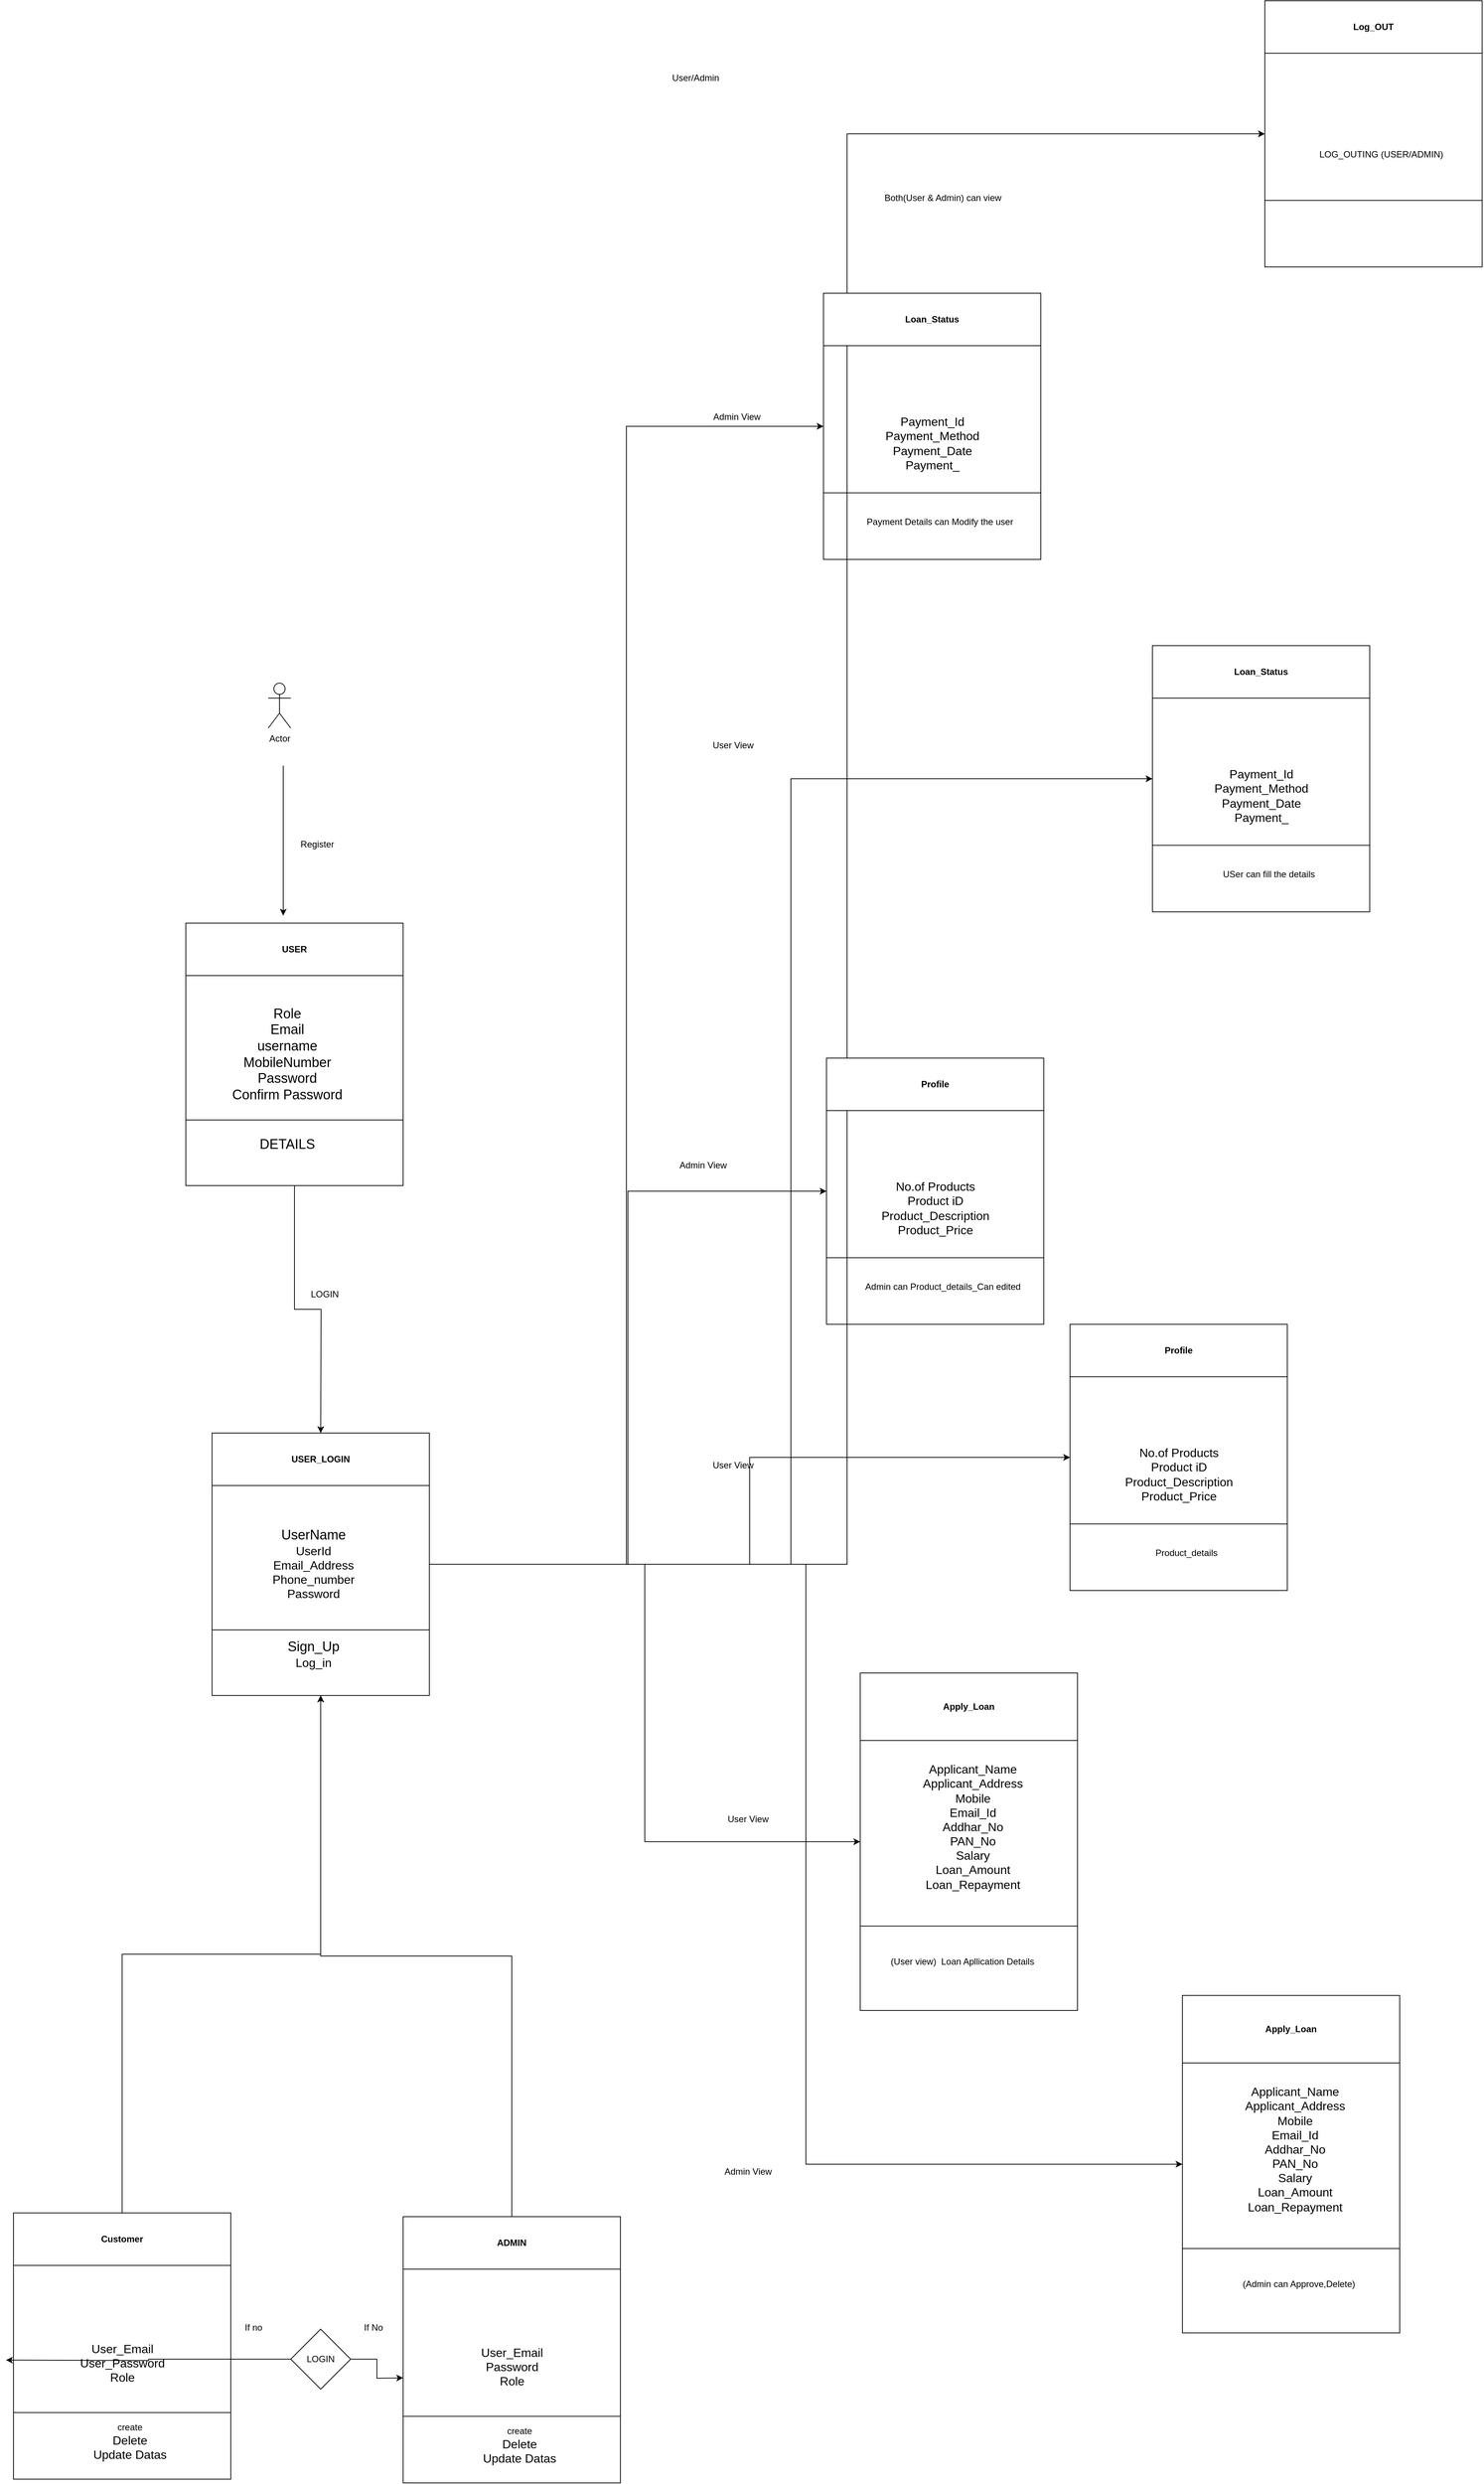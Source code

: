 <mxfile version="24.7.4">
  <diagram name="Page-1" id="b5b7bab2-c9e2-2cf4-8b2a-24fd1a2a6d21">
    <mxGraphModel dx="2647" dy="5150" grid="1" gridSize="10" guides="1" tooltips="1" connect="1" arrows="1" fold="1" page="1" pageScale="1" pageWidth="827" pageHeight="1169" background="none" math="0" shadow="0">
      <root>
        <mxCell id="0" />
        <mxCell id="1" parent="0" />
        <mxCell id="Hggh7xbr4pyCha5w0upt-12" style="edgeStyle=orthogonalEdgeStyle;rounded=0;orthogonalLoop=1;jettySize=auto;html=1;exitX=1;exitY=0.5;exitDx=0;exitDy=0;entryX=0;entryY=0.5;entryDx=0;entryDy=0;" parent="1" source="2KIOIuE71l9Fych7bbH_-1" edge="1" target="2KIOIuE71l9Fych7bbH_-42">
          <mxGeometry relative="1" as="geometry">
            <mxPoint x="1250" y="-380" as="targetPoint" />
          </mxGeometry>
        </mxCell>
        <mxCell id="Hggh7xbr4pyCha5w0upt-13" style="edgeStyle=orthogonalEdgeStyle;rounded=0;orthogonalLoop=1;jettySize=auto;html=1;entryX=0;entryY=0.5;entryDx=0;entryDy=0;" parent="1" source="2KIOIuE71l9Fych7bbH_-1" target="2KIOIuE71l9Fych7bbH_-37" edge="1">
          <mxGeometry relative="1" as="geometry" />
        </mxCell>
        <mxCell id="Hggh7xbr4pyCha5w0upt-14" style="edgeStyle=orthogonalEdgeStyle;rounded=0;orthogonalLoop=1;jettySize=auto;html=1;entryX=0;entryY=0.5;entryDx=0;entryDy=0;" parent="1" source="2KIOIuE71l9Fych7bbH_-1" target="2KIOIuE71l9Fych7bbH_-30" edge="1">
          <mxGeometry relative="1" as="geometry" />
        </mxCell>
        <mxCell id="Hggh7xbr4pyCha5w0upt-18" style="edgeStyle=orthogonalEdgeStyle;rounded=0;orthogonalLoop=1;jettySize=auto;html=1;entryX=0;entryY=0.5;entryDx=0;entryDy=0;" parent="1" source="2KIOIuE71l9Fych7bbH_-1" target="Hggh7xbr4pyCha5w0upt-15" edge="1">
          <mxGeometry relative="1" as="geometry" />
        </mxCell>
        <mxCell id="8pSa43I6UidACVbnx78g-10" style="edgeStyle=orthogonalEdgeStyle;rounded=0;orthogonalLoop=1;jettySize=auto;html=1;entryX=0;entryY=0.5;entryDx=0;entryDy=0;" edge="1" parent="1" source="2KIOIuE71l9Fych7bbH_-1" target="8pSa43I6UidACVbnx78g-7">
          <mxGeometry relative="1" as="geometry" />
        </mxCell>
        <mxCell id="8pSa43I6UidACVbnx78g-19" style="edgeStyle=orthogonalEdgeStyle;rounded=0;orthogonalLoop=1;jettySize=auto;html=1;exitX=1;exitY=0.5;exitDx=0;exitDy=0;entryX=0;entryY=0.5;entryDx=0;entryDy=0;" edge="1" parent="1" source="2KIOIuE71l9Fych7bbH_-1" target="8pSa43I6UidACVbnx78g-15">
          <mxGeometry relative="1" as="geometry" />
        </mxCell>
        <mxCell id="8pSa43I6UidACVbnx78g-23" style="edgeStyle=orthogonalEdgeStyle;rounded=0;orthogonalLoop=1;jettySize=auto;html=1;entryX=0;entryY=0.5;entryDx=0;entryDy=0;" edge="1" parent="1" source="2KIOIuE71l9Fych7bbH_-1" target="8pSa43I6UidACVbnx78g-20">
          <mxGeometry relative="1" as="geometry">
            <mxPoint x="900" y="-660" as="targetPoint" />
          </mxGeometry>
        </mxCell>
        <mxCell id="2KIOIuE71l9Fych7bbH_-1" value="USER_LOGIN" style="swimlane;whiteSpace=wrap;html=1;startSize=70;" parent="1" vertex="1">
          <mxGeometry x="425" y="-460" width="290" height="350" as="geometry" />
        </mxCell>
        <mxCell id="2KIOIuE71l9Fych7bbH_-2" value="&lt;font style=&quot;font-size: 18px;&quot;&gt;UserName&lt;/font&gt;&lt;div&gt;&lt;font size=&quot;3&quot;&gt;UserId&lt;/font&gt;&lt;/div&gt;&lt;div&gt;&lt;font size=&quot;3&quot;&gt;Email_Address&lt;/font&gt;&lt;/div&gt;&lt;div&gt;&lt;font size=&quot;3&quot;&gt;Phone_number&lt;/font&gt;&lt;/div&gt;&lt;div&gt;&lt;font size=&quot;3&quot;&gt;Password&lt;/font&gt;&lt;/div&gt;" style="text;html=1;align=center;verticalAlign=middle;resizable=0;points=[];autosize=1;strokeColor=none;fillColor=none;" parent="2KIOIuE71l9Fych7bbH_-1" vertex="1">
          <mxGeometry x="70" y="120" width="130" height="110" as="geometry" />
        </mxCell>
        <mxCell id="2KIOIuE71l9Fych7bbH_-5" value="&lt;font style=&quot;font-size: 18px;&quot;&gt;Sign_Up&lt;/font&gt;&lt;div&gt;&lt;font size=&quot;3&quot;&gt;Log_in&lt;/font&gt;&lt;/div&gt;" style="text;html=1;align=center;verticalAlign=middle;resizable=0;points=[];autosize=1;strokeColor=none;fillColor=none;" parent="2KIOIuE71l9Fych7bbH_-1" vertex="1">
          <mxGeometry x="90" y="270" width="90" height="50" as="geometry" />
        </mxCell>
        <mxCell id="2KIOIuE71l9Fych7bbH_-4" value="" style="endArrow=none;html=1;rounded=0;entryX=1;entryY=0.75;entryDx=0;entryDy=0;exitX=0;exitY=0.75;exitDx=0;exitDy=0;" parent="1" source="2KIOIuE71l9Fych7bbH_-1" target="2KIOIuE71l9Fych7bbH_-1" edge="1">
          <mxGeometry width="50" height="50" relative="1" as="geometry">
            <mxPoint x="250" y="420" as="sourcePoint" />
            <mxPoint x="300" y="370" as="targetPoint" />
          </mxGeometry>
        </mxCell>
        <mxCell id="2KIOIuE71l9Fych7bbH_-29" style="edgeStyle=orthogonalEdgeStyle;rounded=0;orthogonalLoop=1;jettySize=auto;html=1;entryX=0.5;entryY=1;entryDx=0;entryDy=0;" parent="1" source="2KIOIuE71l9Fych7bbH_-6" target="2KIOIuE71l9Fych7bbH_-1" edge="1">
          <mxGeometry relative="1" as="geometry" />
        </mxCell>
        <mxCell id="2KIOIuE71l9Fych7bbH_-6" value="ADMIN" style="swimlane;whiteSpace=wrap;html=1;startSize=70;" parent="1" vertex="1">
          <mxGeometry x="680" y="585" width="290" height="355" as="geometry" />
        </mxCell>
        <mxCell id="2KIOIuE71l9Fych7bbH_-7" value="&lt;font size=&quot;3&quot;&gt;User_Email&lt;/font&gt;&lt;div&gt;&lt;font size=&quot;3&quot;&gt;Password&lt;/font&gt;&lt;/div&gt;&lt;div&gt;&lt;font size=&quot;3&quot;&gt;Role&lt;/font&gt;&lt;/div&gt;" style="text;html=1;align=center;verticalAlign=middle;resizable=0;points=[];autosize=1;strokeColor=none;fillColor=none;" parent="2KIOIuE71l9Fych7bbH_-6" vertex="1">
          <mxGeometry x="90" y="165" width="110" height="70" as="geometry" />
        </mxCell>
        <mxCell id="2KIOIuE71l9Fych7bbH_-9" value="&lt;font style=&quot;font-size: 12px;&quot;&gt;create&lt;/font&gt;&lt;div&gt;&lt;font size=&quot;3&quot;&gt;Delete&lt;/font&gt;&lt;/div&gt;&lt;div&gt;&lt;font size=&quot;3&quot;&gt;Update Datas&lt;/font&gt;&lt;/div&gt;" style="text;html=1;align=center;verticalAlign=middle;resizable=0;points=[];autosize=1;strokeColor=none;fillColor=none;" parent="2KIOIuE71l9Fych7bbH_-6" vertex="1">
          <mxGeometry x="95" y="270" width="120" height="70" as="geometry" />
        </mxCell>
        <mxCell id="2KIOIuE71l9Fych7bbH_-8" value="" style="endArrow=none;html=1;rounded=0;exitX=0;exitY=0.75;exitDx=0;exitDy=0;entryX=1;entryY=0.75;entryDx=0;entryDy=0;" parent="1" source="2KIOIuE71l9Fych7bbH_-6" target="2KIOIuE71l9Fych7bbH_-6" edge="1">
          <mxGeometry width="50" height="50" relative="1" as="geometry">
            <mxPoint x="780" y="880" as="sourcePoint" />
            <mxPoint x="920" y="860" as="targetPoint" />
          </mxGeometry>
        </mxCell>
        <mxCell id="2KIOIuE71l9Fych7bbH_-27" style="edgeStyle=orthogonalEdgeStyle;rounded=0;orthogonalLoop=1;jettySize=auto;html=1;exitX=0.5;exitY=0;exitDx=0;exitDy=0;entryX=0.5;entryY=1;entryDx=0;entryDy=0;" parent="1" source="2KIOIuE71l9Fych7bbH_-18" target="2KIOIuE71l9Fych7bbH_-1" edge="1">
          <mxGeometry relative="1" as="geometry" />
        </mxCell>
        <mxCell id="2KIOIuE71l9Fych7bbH_-18" value="Customer" style="swimlane;whiteSpace=wrap;html=1;startSize=70;" parent="1" vertex="1">
          <mxGeometry x="160" y="580" width="290" height="355" as="geometry" />
        </mxCell>
        <mxCell id="2KIOIuE71l9Fych7bbH_-19" value="&lt;font size=&quot;3&quot;&gt;User_Email&lt;/font&gt;&lt;div&gt;&lt;font size=&quot;3&quot;&gt;User_Password&lt;/font&gt;&lt;/div&gt;&lt;div&gt;&lt;font size=&quot;3&quot;&gt;Role&lt;/font&gt;&lt;/div&gt;" style="text;html=1;align=center;verticalAlign=middle;resizable=0;points=[];autosize=1;strokeColor=none;fillColor=none;" parent="2KIOIuE71l9Fych7bbH_-18" vertex="1">
          <mxGeometry x="75" y="165" width="140" height="70" as="geometry" />
        </mxCell>
        <mxCell id="2KIOIuE71l9Fych7bbH_-20" value="&lt;font style=&quot;font-size: 12px;&quot;&gt;create&lt;/font&gt;&lt;div&gt;&lt;font size=&quot;3&quot;&gt;Delete&lt;/font&gt;&lt;/div&gt;&lt;div&gt;&lt;font size=&quot;3&quot;&gt;Update Datas&lt;/font&gt;&lt;/div&gt;" style="text;html=1;align=center;verticalAlign=middle;resizable=0;points=[];autosize=1;strokeColor=none;fillColor=none;" parent="2KIOIuE71l9Fych7bbH_-18" vertex="1">
          <mxGeometry x="95" y="270" width="120" height="70" as="geometry" />
        </mxCell>
        <mxCell id="2KIOIuE71l9Fych7bbH_-21" value="" style="endArrow=none;html=1;rounded=0;exitX=0;exitY=0.75;exitDx=0;exitDy=0;entryX=1;entryY=0.75;entryDx=0;entryDy=0;" parent="1" source="2KIOIuE71l9Fych7bbH_-18" target="2KIOIuE71l9Fych7bbH_-18" edge="1">
          <mxGeometry width="50" height="50" relative="1" as="geometry">
            <mxPoint x="790" y="890" as="sourcePoint" />
            <mxPoint x="930" y="870" as="targetPoint" />
          </mxGeometry>
        </mxCell>
        <mxCell id="Hggh7xbr4pyCha5w0upt-5" style="edgeStyle=orthogonalEdgeStyle;rounded=0;orthogonalLoop=1;jettySize=auto;html=1;exitX=0.5;exitY=1;exitDx=0;exitDy=0;" parent="1" source="2KIOIuE71l9Fych7bbH_-22" edge="1">
          <mxGeometry relative="1" as="geometry">
            <mxPoint x="570" y="-460" as="targetPoint" />
          </mxGeometry>
        </mxCell>
        <mxCell id="2KIOIuE71l9Fych7bbH_-22" value="USER" style="swimlane;whiteSpace=wrap;html=1;startSize=70;" parent="1" vertex="1">
          <mxGeometry x="390" y="-1140" width="290" height="350" as="geometry" />
        </mxCell>
        <mxCell id="2KIOIuE71l9Fych7bbH_-23" value="&lt;span style=&quot;font-size: 18px;&quot;&gt;Role&lt;/span&gt;&lt;div&gt;&lt;span style=&quot;font-size: 18px;&quot;&gt;Email&lt;/span&gt;&lt;/div&gt;&lt;div&gt;&lt;span style=&quot;font-size: 18px;&quot;&gt;username&lt;/span&gt;&lt;/div&gt;&lt;div&gt;&lt;span style=&quot;font-size: 18px;&quot;&gt;MobileNumber&lt;/span&gt;&lt;/div&gt;&lt;div&gt;&lt;span style=&quot;font-size: 18px;&quot;&gt;Password&lt;/span&gt;&lt;/div&gt;&lt;div&gt;&lt;span style=&quot;font-size: 18px;&quot;&gt;Confirm Password&lt;/span&gt;&lt;/div&gt;" style="text;html=1;align=center;verticalAlign=middle;resizable=0;points=[];autosize=1;strokeColor=none;fillColor=none;" parent="2KIOIuE71l9Fych7bbH_-22" vertex="1">
          <mxGeometry x="50" y="105" width="170" height="140" as="geometry" />
        </mxCell>
        <mxCell id="2KIOIuE71l9Fych7bbH_-24" value="&lt;span style=&quot;font-size: 18px;&quot;&gt;DETAILS&lt;/span&gt;" style="text;html=1;align=center;verticalAlign=middle;resizable=0;points=[];autosize=1;strokeColor=none;fillColor=none;" parent="2KIOIuE71l9Fych7bbH_-22" vertex="1">
          <mxGeometry x="85" y="275" width="100" height="40" as="geometry" />
        </mxCell>
        <mxCell id="2KIOIuE71l9Fych7bbH_-25" value="" style="endArrow=none;html=1;rounded=0;entryX=1;entryY=0.75;entryDx=0;entryDy=0;exitX=0;exitY=0.75;exitDx=0;exitDy=0;" parent="1" source="2KIOIuE71l9Fych7bbH_-22" target="2KIOIuE71l9Fych7bbH_-22" edge="1">
          <mxGeometry width="50" height="50" relative="1" as="geometry">
            <mxPoint x="460" y="-380" as="sourcePoint" />
            <mxPoint x="510" y="-430" as="targetPoint" />
          </mxGeometry>
        </mxCell>
        <mxCell id="2KIOIuE71l9Fych7bbH_-37" value="Loan_Status" style="swimlane;whiteSpace=wrap;html=1;startSize=70;" parent="1" vertex="1">
          <mxGeometry x="1241" y="-1980" width="290" height="355" as="geometry" />
        </mxCell>
        <mxCell id="2KIOIuE71l9Fych7bbH_-38" value="&lt;div&gt;&lt;font size=&quot;3&quot;&gt;Payment_Id&lt;/font&gt;&lt;/div&gt;&lt;div&gt;&lt;font size=&quot;3&quot;&gt;Payment_Method&lt;/font&gt;&lt;/div&gt;&lt;div&gt;&lt;font size=&quot;3&quot;&gt;Payment_Date&lt;/font&gt;&lt;/div&gt;&lt;div&gt;&lt;font size=&quot;3&quot;&gt;Payment_&lt;/font&gt;&lt;/div&gt;" style="text;html=1;align=center;verticalAlign=middle;resizable=0;points=[];autosize=1;strokeColor=none;fillColor=none;" parent="2KIOIuE71l9Fych7bbH_-37" vertex="1">
          <mxGeometry x="70" y="155" width="150" height="90" as="geometry" />
        </mxCell>
        <mxCell id="2KIOIuE71l9Fych7bbH_-39" value="Payment Details can Modify the user" style="text;html=1;align=center;verticalAlign=middle;resizable=0;points=[];autosize=1;strokeColor=none;fillColor=none;" parent="2KIOIuE71l9Fych7bbH_-37" vertex="1">
          <mxGeometry x="45" y="290" width="220" height="30" as="geometry" />
        </mxCell>
        <mxCell id="2KIOIuE71l9Fych7bbH_-40" value="" style="endArrow=none;html=1;rounded=0;exitX=0;exitY=0.75;exitDx=0;exitDy=0;entryX=1;entryY=0.75;entryDx=0;entryDy=0;" parent="1" source="2KIOIuE71l9Fych7bbH_-37" target="2KIOIuE71l9Fych7bbH_-37" edge="1">
          <mxGeometry width="50" height="50" relative="1" as="geometry">
            <mxPoint x="480" y="2000" as="sourcePoint" />
            <mxPoint x="530" y="1950" as="targetPoint" />
          </mxGeometry>
        </mxCell>
        <mxCell id="2KIOIuE71l9Fych7bbH_-42" value="Profile" style="swimlane;whiteSpace=wrap;html=1;startSize=70;" parent="1" vertex="1">
          <mxGeometry x="1570" y="-605" width="290" height="355" as="geometry" />
        </mxCell>
        <mxCell id="2KIOIuE71l9Fych7bbH_-43" value="&lt;font size=&quot;3&quot;&gt;No.of Products&lt;/font&gt;&lt;div&gt;&lt;font size=&quot;3&quot;&gt;Product iD&lt;/font&gt;&lt;/div&gt;&lt;div&gt;&lt;font size=&quot;3&quot;&gt;Product_Description&lt;/font&gt;&lt;/div&gt;&lt;div&gt;&lt;font size=&quot;3&quot;&gt;Product_Price&lt;/font&gt;&lt;/div&gt;" style="text;html=1;align=center;verticalAlign=middle;resizable=0;points=[];autosize=1;strokeColor=none;fillColor=none;" parent="2KIOIuE71l9Fych7bbH_-42" vertex="1">
          <mxGeometry x="60" y="155" width="170" height="90" as="geometry" />
        </mxCell>
        <mxCell id="2KIOIuE71l9Fych7bbH_-44" value="Product_details" style="text;html=1;align=center;verticalAlign=middle;resizable=0;points=[];autosize=1;strokeColor=none;fillColor=none;" parent="2KIOIuE71l9Fych7bbH_-42" vertex="1">
          <mxGeometry x="100" y="290" width="110" height="30" as="geometry" />
        </mxCell>
        <mxCell id="2KIOIuE71l9Fych7bbH_-46" value="" style="endArrow=none;html=1;rounded=0;exitX=0;exitY=0.75;exitDx=0;exitDy=0;entryX=1;entryY=0.75;entryDx=0;entryDy=0;" parent="1" source="2KIOIuE71l9Fych7bbH_-42" target="2KIOIuE71l9Fych7bbH_-42" edge="1">
          <mxGeometry width="50" height="50" relative="1" as="geometry">
            <mxPoint x="1050" y="1570" as="sourcePoint" />
            <mxPoint x="1240" y="1520" as="targetPoint" />
          </mxGeometry>
        </mxCell>
        <mxCell id="2KIOIuE71l9Fych7bbH_-57" style="edgeStyle=orthogonalEdgeStyle;rounded=0;orthogonalLoop=1;jettySize=auto;html=1;" parent="1" source="2KIOIuE71l9Fych7bbH_-56" edge="1">
          <mxGeometry relative="1" as="geometry">
            <mxPoint x="680" y="800" as="targetPoint" />
          </mxGeometry>
        </mxCell>
        <mxCell id="2KIOIuE71l9Fych7bbH_-59" style="edgeStyle=orthogonalEdgeStyle;rounded=0;orthogonalLoop=1;jettySize=auto;html=1;exitX=0;exitY=0.5;exitDx=0;exitDy=0;" parent="1" source="2KIOIuE71l9Fych7bbH_-56" edge="1">
          <mxGeometry relative="1" as="geometry">
            <mxPoint x="150" y="776.286" as="targetPoint" />
          </mxGeometry>
        </mxCell>
        <mxCell id="2KIOIuE71l9Fych7bbH_-56" value="LOGIN" style="rhombus;whiteSpace=wrap;html=1;" parent="1" vertex="1">
          <mxGeometry x="530" y="735" width="80" height="80" as="geometry" />
        </mxCell>
        <mxCell id="2KIOIuE71l9Fych7bbH_-60" value="If no" style="text;html=1;align=center;verticalAlign=middle;resizable=0;points=[];autosize=1;strokeColor=none;fillColor=none;" parent="1" vertex="1">
          <mxGeometry x="455" y="718" width="50" height="30" as="geometry" />
        </mxCell>
        <mxCell id="2KIOIuE71l9Fych7bbH_-61" value="If No" style="text;html=1;align=center;verticalAlign=middle;resizable=0;points=[];autosize=1;strokeColor=none;fillColor=none;" parent="1" vertex="1">
          <mxGeometry x="615" y="718" width="50" height="30" as="geometry" />
        </mxCell>
        <mxCell id="Hggh7xbr4pyCha5w0upt-6" value="LOGIN" style="text;html=1;align=center;verticalAlign=middle;resizable=0;points=[];autosize=1;strokeColor=none;fillColor=none;" parent="1" vertex="1">
          <mxGeometry x="545" y="-660" width="60" height="30" as="geometry" />
        </mxCell>
        <mxCell id="Hggh7xbr4pyCha5w0upt-7" value="Actor" style="shape=umlActor;verticalLabelPosition=bottom;verticalAlign=top;html=1;outlineConnect=0;" parent="1" vertex="1">
          <mxGeometry x="500" y="-1460" width="30" height="60" as="geometry" />
        </mxCell>
        <mxCell id="Hggh7xbr4pyCha5w0upt-8" value="" style="endArrow=classic;html=1;rounded=0;" parent="1" edge="1">
          <mxGeometry width="50" height="50" relative="1" as="geometry">
            <mxPoint x="520" y="-1350" as="sourcePoint" />
            <mxPoint x="520" y="-1150" as="targetPoint" />
          </mxGeometry>
        </mxCell>
        <mxCell id="Hggh7xbr4pyCha5w0upt-9" value="Register" style="text;html=1;align=center;verticalAlign=middle;resizable=0;points=[];autosize=1;strokeColor=none;fillColor=none;" parent="1" vertex="1">
          <mxGeometry x="530" y="-1260" width="70" height="30" as="geometry" />
        </mxCell>
        <mxCell id="2KIOIuE71l9Fych7bbH_-30" value="Apply_Loan" style="swimlane;whiteSpace=wrap;html=1;startSize=90;" parent="1" vertex="1">
          <mxGeometry x="1290" y="-140" width="290" height="450" as="geometry" />
        </mxCell>
        <mxCell id="2KIOIuE71l9Fych7bbH_-31" value="&lt;div&gt;&lt;font size=&quot;3&quot;&gt;Applicant_Name&lt;/font&gt;&lt;/div&gt;&lt;div&gt;&lt;font size=&quot;3&quot;&gt;Applicant_Address&lt;/font&gt;&lt;/div&gt;&lt;div&gt;&lt;font size=&quot;3&quot;&gt;Mobile&lt;/font&gt;&lt;/div&gt;&lt;div&gt;&lt;font size=&quot;3&quot;&gt;Email_Id&lt;/font&gt;&lt;/div&gt;&lt;div&gt;&lt;font size=&quot;3&quot;&gt;Addhar_No&lt;/font&gt;&lt;/div&gt;&lt;div&gt;&lt;font size=&quot;3&quot;&gt;PAN_No&lt;/font&gt;&lt;/div&gt;&lt;div&gt;&lt;font size=&quot;3&quot;&gt;Salary&lt;/font&gt;&lt;/div&gt;&lt;div&gt;&lt;font size=&quot;3&quot;&gt;Loan_Amount&lt;/font&gt;&lt;/div&gt;&lt;div&gt;&lt;font size=&quot;3&quot;&gt;Loan_Repayment&lt;/font&gt;&lt;/div&gt;" style="text;html=1;align=center;verticalAlign=middle;resizable=0;points=[];autosize=1;strokeColor=none;fillColor=none;" parent="2KIOIuE71l9Fych7bbH_-30" vertex="1">
          <mxGeometry x="70" y="110" width="160" height="190" as="geometry" />
        </mxCell>
        <mxCell id="8pSa43I6UidACVbnx78g-2" value="(User view)&amp;nbsp; Loan Apllication Details" style="text;html=1;align=center;verticalAlign=middle;resizable=0;points=[];autosize=1;strokeColor=none;fillColor=none;" vertex="1" parent="2KIOIuE71l9Fych7bbH_-30">
          <mxGeometry x="31" y="370" width="210" height="30" as="geometry" />
        </mxCell>
        <mxCell id="Hggh7xbr4pyCha5w0upt-15" value="Log_OUT" style="swimlane;whiteSpace=wrap;html=1;startSize=70;" parent="1" vertex="1">
          <mxGeometry x="1830" y="-2370" width="290" height="355" as="geometry" />
        </mxCell>
        <mxCell id="Hggh7xbr4pyCha5w0upt-17" value="LOG_OUTING (USER/ADMIN)" style="text;html=1;align=center;verticalAlign=middle;resizable=0;points=[];autosize=1;strokeColor=none;fillColor=none;" parent="Hggh7xbr4pyCha5w0upt-15" vertex="1">
          <mxGeometry x="60" y="190" width="190" height="30" as="geometry" />
        </mxCell>
        <mxCell id="8pSa43I6UidACVbnx78g-1" value="" style="endArrow=none;html=1;rounded=0;entryX=1;entryY=0.75;entryDx=0;entryDy=0;exitX=0;exitY=0.75;exitDx=0;exitDy=0;" edge="1" parent="1" source="2KIOIuE71l9Fych7bbH_-30" target="2KIOIuE71l9Fych7bbH_-30">
          <mxGeometry width="50" height="50" relative="1" as="geometry">
            <mxPoint x="1330" y="250" as="sourcePoint" />
            <mxPoint x="1380" y="200" as="targetPoint" />
          </mxGeometry>
        </mxCell>
        <mxCell id="8pSa43I6UidACVbnx78g-7" value="Apply_Loan" style="swimlane;whiteSpace=wrap;html=1;startSize=90;" vertex="1" parent="1">
          <mxGeometry x="1720" y="290" width="290" height="450" as="geometry" />
        </mxCell>
        <mxCell id="8pSa43I6UidACVbnx78g-8" value="&lt;div&gt;&lt;div&gt;&lt;font size=&quot;3&quot;&gt;Applicant_Name&lt;/font&gt;&lt;/div&gt;&lt;div&gt;&lt;font size=&quot;3&quot;&gt;Applicant_Address&lt;/font&gt;&lt;/div&gt;&lt;div&gt;&lt;font size=&quot;3&quot;&gt;Mobile&lt;/font&gt;&lt;/div&gt;&lt;div&gt;&lt;font size=&quot;3&quot;&gt;Email_Id&lt;/font&gt;&lt;/div&gt;&lt;div&gt;&lt;font size=&quot;3&quot;&gt;Addhar_No&lt;/font&gt;&lt;/div&gt;&lt;div&gt;&lt;font size=&quot;3&quot;&gt;PAN_No&lt;/font&gt;&lt;/div&gt;&lt;div&gt;&lt;font size=&quot;3&quot;&gt;Salary&lt;/font&gt;&lt;/div&gt;&lt;div&gt;&lt;font size=&quot;3&quot;&gt;Loan_Amount&lt;/font&gt;&lt;/div&gt;&lt;div&gt;&lt;font size=&quot;3&quot;&gt;Loan_Repayment&lt;/font&gt;&lt;/div&gt;&lt;/div&gt;" style="text;html=1;align=center;verticalAlign=middle;resizable=0;points=[];autosize=1;strokeColor=none;fillColor=none;" vertex="1" parent="8pSa43I6UidACVbnx78g-7">
          <mxGeometry x="70" y="110" width="160" height="190" as="geometry" />
        </mxCell>
        <mxCell id="8pSa43I6UidACVbnx78g-14" value="(Admin can Approve,Delete)" style="text;html=1;align=center;verticalAlign=middle;resizable=0;points=[];autosize=1;strokeColor=none;fillColor=none;" vertex="1" parent="8pSa43I6UidACVbnx78g-7">
          <mxGeometry x="70" y="370" width="170" height="30" as="geometry" />
        </mxCell>
        <mxCell id="8pSa43I6UidACVbnx78g-11" value="User View" style="text;html=1;align=center;verticalAlign=middle;resizable=0;points=[];autosize=1;strokeColor=none;fillColor=none;" vertex="1" parent="1">
          <mxGeometry x="1100" y="40" width="80" height="30" as="geometry" />
        </mxCell>
        <mxCell id="8pSa43I6UidACVbnx78g-12" value="Admin View" style="text;html=1;align=center;verticalAlign=middle;resizable=0;points=[];autosize=1;strokeColor=none;fillColor=none;" vertex="1" parent="1">
          <mxGeometry x="1095" y="510" width="90" height="30" as="geometry" />
        </mxCell>
        <mxCell id="8pSa43I6UidACVbnx78g-13" value="" style="endArrow=none;html=1;rounded=0;entryX=1;entryY=0.75;entryDx=0;entryDy=0;exitX=0;exitY=0.75;exitDx=0;exitDy=0;" edge="1" parent="1" source="8pSa43I6UidACVbnx78g-7" target="8pSa43I6UidACVbnx78g-7">
          <mxGeometry width="50" height="50" relative="1" as="geometry">
            <mxPoint x="1340" y="678" as="sourcePoint" />
            <mxPoint x="1540" y="700" as="targetPoint" />
          </mxGeometry>
        </mxCell>
        <mxCell id="8pSa43I6UidACVbnx78g-15" value="Profile" style="swimlane;whiteSpace=wrap;html=1;startSize=70;" vertex="1" parent="1">
          <mxGeometry x="1245" y="-960" width="290" height="355" as="geometry" />
        </mxCell>
        <mxCell id="8pSa43I6UidACVbnx78g-16" value="&lt;font size=&quot;3&quot;&gt;No.of Products&lt;/font&gt;&lt;div&gt;&lt;font size=&quot;3&quot;&gt;Product iD&lt;/font&gt;&lt;/div&gt;&lt;div&gt;&lt;font size=&quot;3&quot;&gt;Product_Description&lt;/font&gt;&lt;/div&gt;&lt;div&gt;&lt;font size=&quot;3&quot;&gt;Product_Price&lt;/font&gt;&lt;/div&gt;" style="text;html=1;align=center;verticalAlign=middle;resizable=0;points=[];autosize=1;strokeColor=none;fillColor=none;" vertex="1" parent="8pSa43I6UidACVbnx78g-15">
          <mxGeometry x="60" y="155" width="170" height="90" as="geometry" />
        </mxCell>
        <mxCell id="8pSa43I6UidACVbnx78g-17" value="Admin can Product_details_Can edited" style="text;html=1;align=center;verticalAlign=middle;resizable=0;points=[];autosize=1;strokeColor=none;fillColor=none;" vertex="1" parent="8pSa43I6UidACVbnx78g-15">
          <mxGeometry x="40" y="290" width="230" height="30" as="geometry" />
        </mxCell>
        <mxCell id="8pSa43I6UidACVbnx78g-18" value="" style="endArrow=none;html=1;rounded=0;entryX=1;entryY=0.75;entryDx=0;entryDy=0;exitX=0;exitY=0.75;exitDx=0;exitDy=0;" edge="1" parent="1" source="8pSa43I6UidACVbnx78g-15" target="8pSa43I6UidACVbnx78g-15">
          <mxGeometry width="50" height="50" relative="1" as="geometry">
            <mxPoint x="1370" y="-660" as="sourcePoint" />
            <mxPoint x="1420" y="-710" as="targetPoint" />
          </mxGeometry>
        </mxCell>
        <mxCell id="8pSa43I6UidACVbnx78g-20" value="Loan_Status" style="swimlane;whiteSpace=wrap;html=1;startSize=70;" vertex="1" parent="1">
          <mxGeometry x="1680" y="-1510" width="290" height="355" as="geometry" />
        </mxCell>
        <mxCell id="8pSa43I6UidACVbnx78g-21" value="&lt;div&gt;&lt;font size=&quot;3&quot;&gt;Payment_Id&lt;/font&gt;&lt;/div&gt;&lt;div&gt;&lt;font size=&quot;3&quot;&gt;Payment_Method&lt;/font&gt;&lt;/div&gt;&lt;div&gt;&lt;font size=&quot;3&quot;&gt;Payment_Date&lt;/font&gt;&lt;/div&gt;&lt;div&gt;&lt;font size=&quot;3&quot;&gt;Payment_&lt;/font&gt;&lt;/div&gt;" style="text;html=1;align=center;verticalAlign=middle;resizable=0;points=[];autosize=1;strokeColor=none;fillColor=none;" vertex="1" parent="8pSa43I6UidACVbnx78g-20">
          <mxGeometry x="70" y="155" width="150" height="90" as="geometry" />
        </mxCell>
        <mxCell id="8pSa43I6UidACVbnx78g-22" value="USer can fill the details" style="text;html=1;align=center;verticalAlign=middle;resizable=0;points=[];autosize=1;strokeColor=none;fillColor=none;" vertex="1" parent="8pSa43I6UidACVbnx78g-20">
          <mxGeometry x="80" y="290" width="150" height="30" as="geometry" />
        </mxCell>
        <mxCell id="8pSa43I6UidACVbnx78g-24" value="" style="endArrow=none;html=1;rounded=0;exitX=0;exitY=0.75;exitDx=0;exitDy=0;entryX=1;entryY=0.75;entryDx=0;entryDy=0;" edge="1" parent="1" source="8pSa43I6UidACVbnx78g-20" target="8pSa43I6UidACVbnx78g-20">
          <mxGeometry width="50" height="50" relative="1" as="geometry">
            <mxPoint x="1280" y="-1200" as="sourcePoint" />
            <mxPoint x="1330" y="-1250" as="targetPoint" />
          </mxGeometry>
        </mxCell>
        <mxCell id="8pSa43I6UidACVbnx78g-25" value="" style="endArrow=none;html=1;rounded=0;exitX=0;exitY=0.75;exitDx=0;exitDy=0;entryX=1;entryY=0.75;entryDx=0;entryDy=0;" edge="1" parent="1" source="Hggh7xbr4pyCha5w0upt-15" target="Hggh7xbr4pyCha5w0upt-15">
          <mxGeometry width="50" height="50" relative="1" as="geometry">
            <mxPoint x="1310" y="-2110" as="sourcePoint" />
            <mxPoint x="1360" y="-2160" as="targetPoint" />
          </mxGeometry>
        </mxCell>
        <mxCell id="8pSa43I6UidACVbnx78g-26" value="Both(User &amp;amp; Admin) can view" style="text;html=1;align=center;verticalAlign=middle;resizable=0;points=[];autosize=1;strokeColor=none;fillColor=none;" vertex="1" parent="1">
          <mxGeometry x="1310" y="-2122" width="180" height="30" as="geometry" />
        </mxCell>
        <mxCell id="8pSa43I6UidACVbnx78g-27" value="Admin View" style="text;html=1;align=center;verticalAlign=middle;resizable=0;points=[];autosize=1;strokeColor=none;fillColor=none;" vertex="1" parent="1">
          <mxGeometry x="1035" y="-832" width="90" height="30" as="geometry" />
        </mxCell>
        <mxCell id="8pSa43I6UidACVbnx78g-28" value="Admin View" style="text;html=1;align=center;verticalAlign=middle;resizable=0;points=[];autosize=1;strokeColor=none;fillColor=none;" vertex="1" parent="1">
          <mxGeometry x="1080" y="-1830" width="90" height="30" as="geometry" />
        </mxCell>
        <mxCell id="8pSa43I6UidACVbnx78g-29" value="User View" style="text;html=1;align=center;verticalAlign=middle;resizable=0;points=[];autosize=1;strokeColor=none;fillColor=none;" vertex="1" parent="1">
          <mxGeometry x="1080" y="-432" width="80" height="30" as="geometry" />
        </mxCell>
        <mxCell id="8pSa43I6UidACVbnx78g-30" value="User View" style="text;html=1;align=center;verticalAlign=middle;resizable=0;points=[];autosize=1;strokeColor=none;fillColor=none;" vertex="1" parent="1">
          <mxGeometry x="1080" y="-1392" width="80" height="30" as="geometry" />
        </mxCell>
        <mxCell id="8pSa43I6UidACVbnx78g-31" value="User/Admin" style="text;html=1;align=center;verticalAlign=middle;resizable=0;points=[];autosize=1;strokeColor=none;fillColor=none;" vertex="1" parent="1">
          <mxGeometry x="1025" y="-2282" width="90" height="30" as="geometry" />
        </mxCell>
      </root>
    </mxGraphModel>
  </diagram>
</mxfile>
